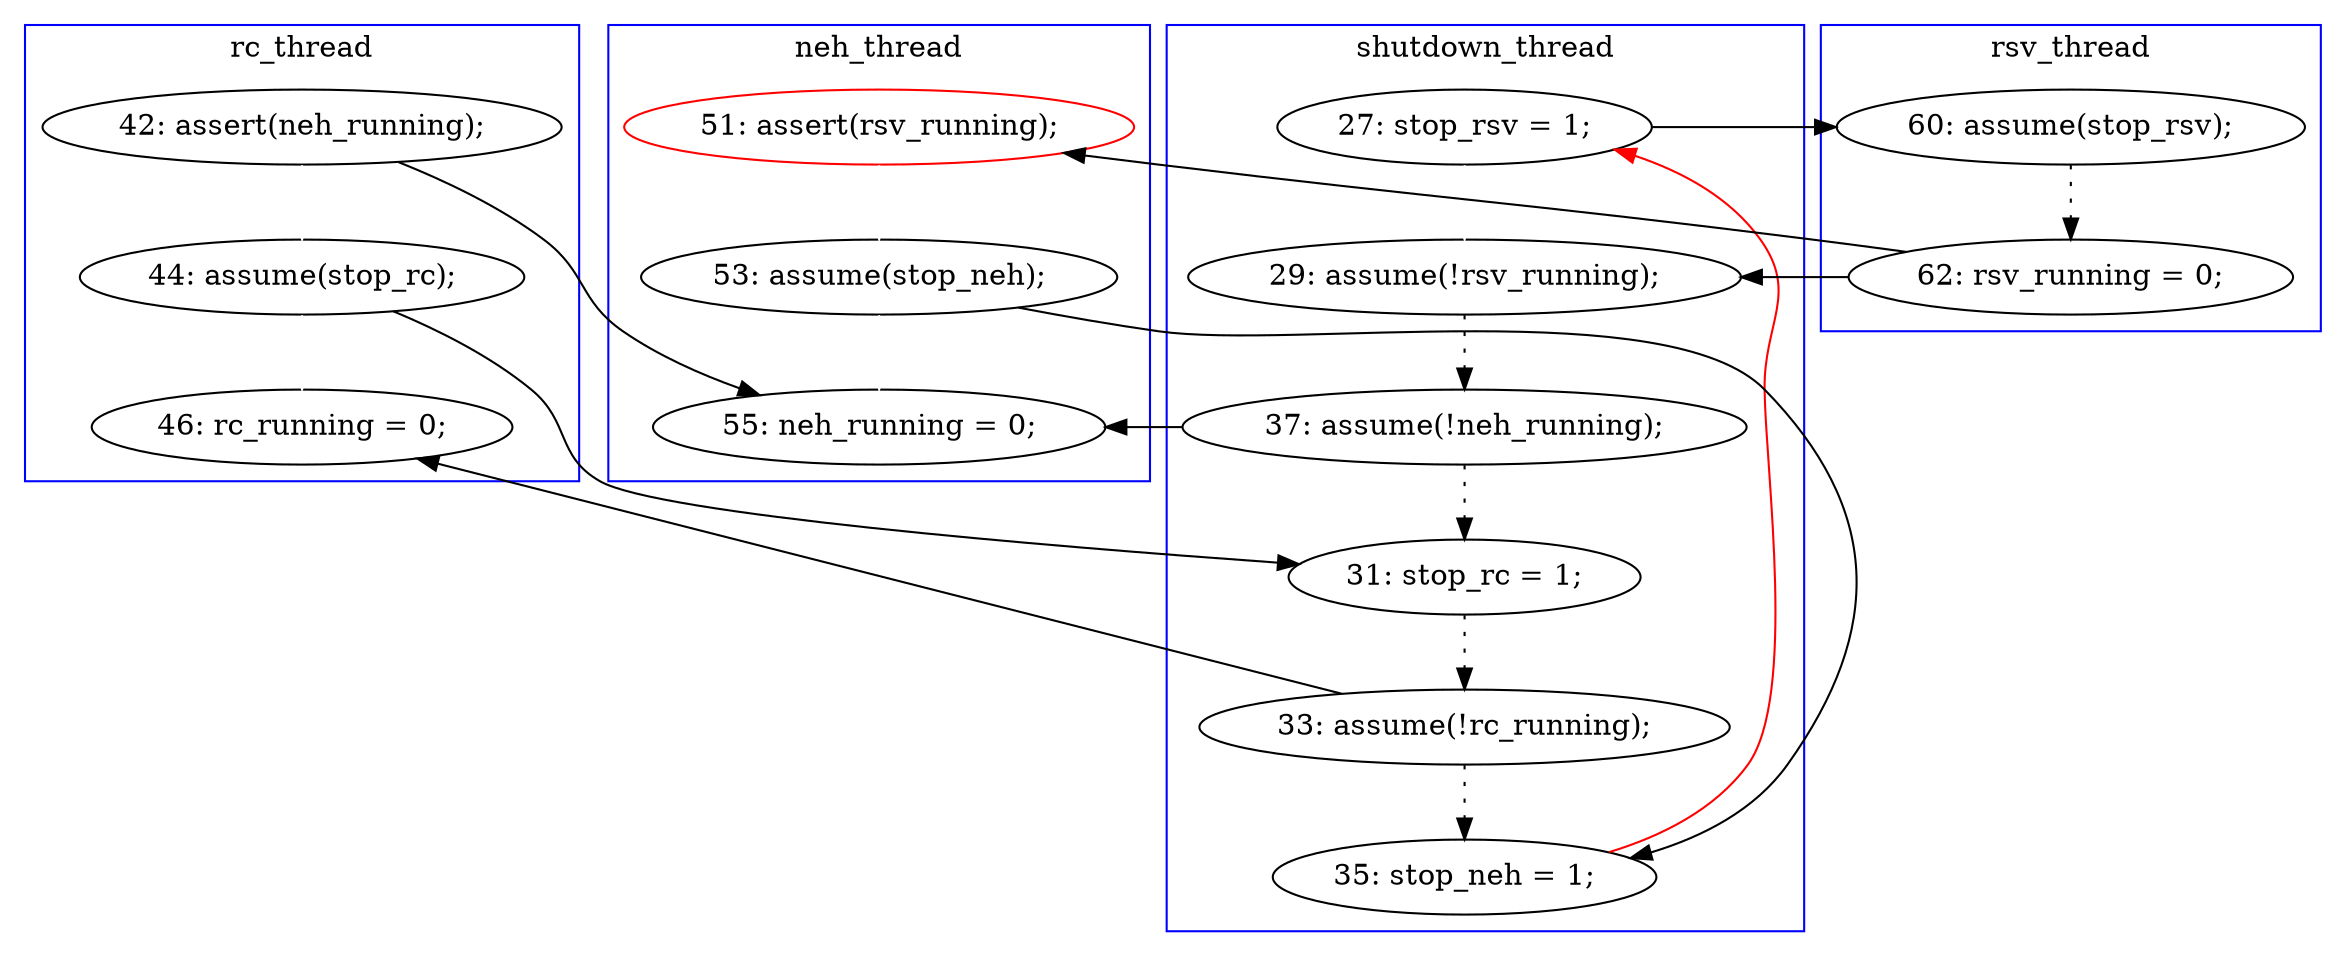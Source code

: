 digraph Counterexample {
	22 -> 26 [color = black, style = dotted]
	10 -> 18 [color = black, style = solid, constraint = false]
	27 -> 29 [color = black, style = dotted]
	18 -> 19 [color = black, style = dotted]
	29 -> 10 [color = red, style = solid, constraint = false]
	13 -> 25 [color = black, style = solid, constraint = false]
	23 -> 25 [color = white, style = solid]
	27 -> 34 [color = black, style = solid, constraint = false]
	20 -> 22 [color = black, style = dotted]
	21 -> 23 [color = white, style = solid]
	10 -> 20 [color = white, style = solid]
	22 -> 25 [color = black, style = solid, constraint = false]
	23 -> 29 [color = black, style = solid, constraint = false]
	26 -> 27 [color = black, style = dotted]
	13 -> 24 [color = white, style = solid]
	19 -> 20 [color = black, style = solid, constraint = false]
	24 -> 34 [color = white, style = solid]
	19 -> 21 [color = black, style = solid, constraint = false]
	24 -> 26 [color = black, style = solid, constraint = false]
	subgraph cluster2 {
		label = rc_thread
		color = blue
		24  [label = "44: assume(stop_rc);"]
		34  [label = "46: rc_running = 0;"]
		13  [label = "42: assert(neh_running);"]
	}
	subgraph cluster4 {
		label = rsv_thread
		color = blue
		18  [label = "60: assume(stop_rsv);"]
		19  [label = "62: rsv_running = 0;"]
	}
	subgraph cluster3 {
		label = neh_thread
		color = blue
		23  [label = "53: assume(stop_neh);"]
		25  [label = "55: neh_running = 0;"]
		21  [label = "51: assert(rsv_running);", color = red]
	}
	subgraph cluster1 {
		label = shutdown_thread
		color = blue
		26  [label = "31: stop_rc = 1;"]
		20  [label = "29: assume(!rsv_running);"]
		22  [label = "37: assume(!neh_running);"]
		29  [label = "35: stop_neh = 1;"]
		10  [label = "27: stop_rsv = 1;"]
		27  [label = "33: assume(!rc_running);"]
	}
}